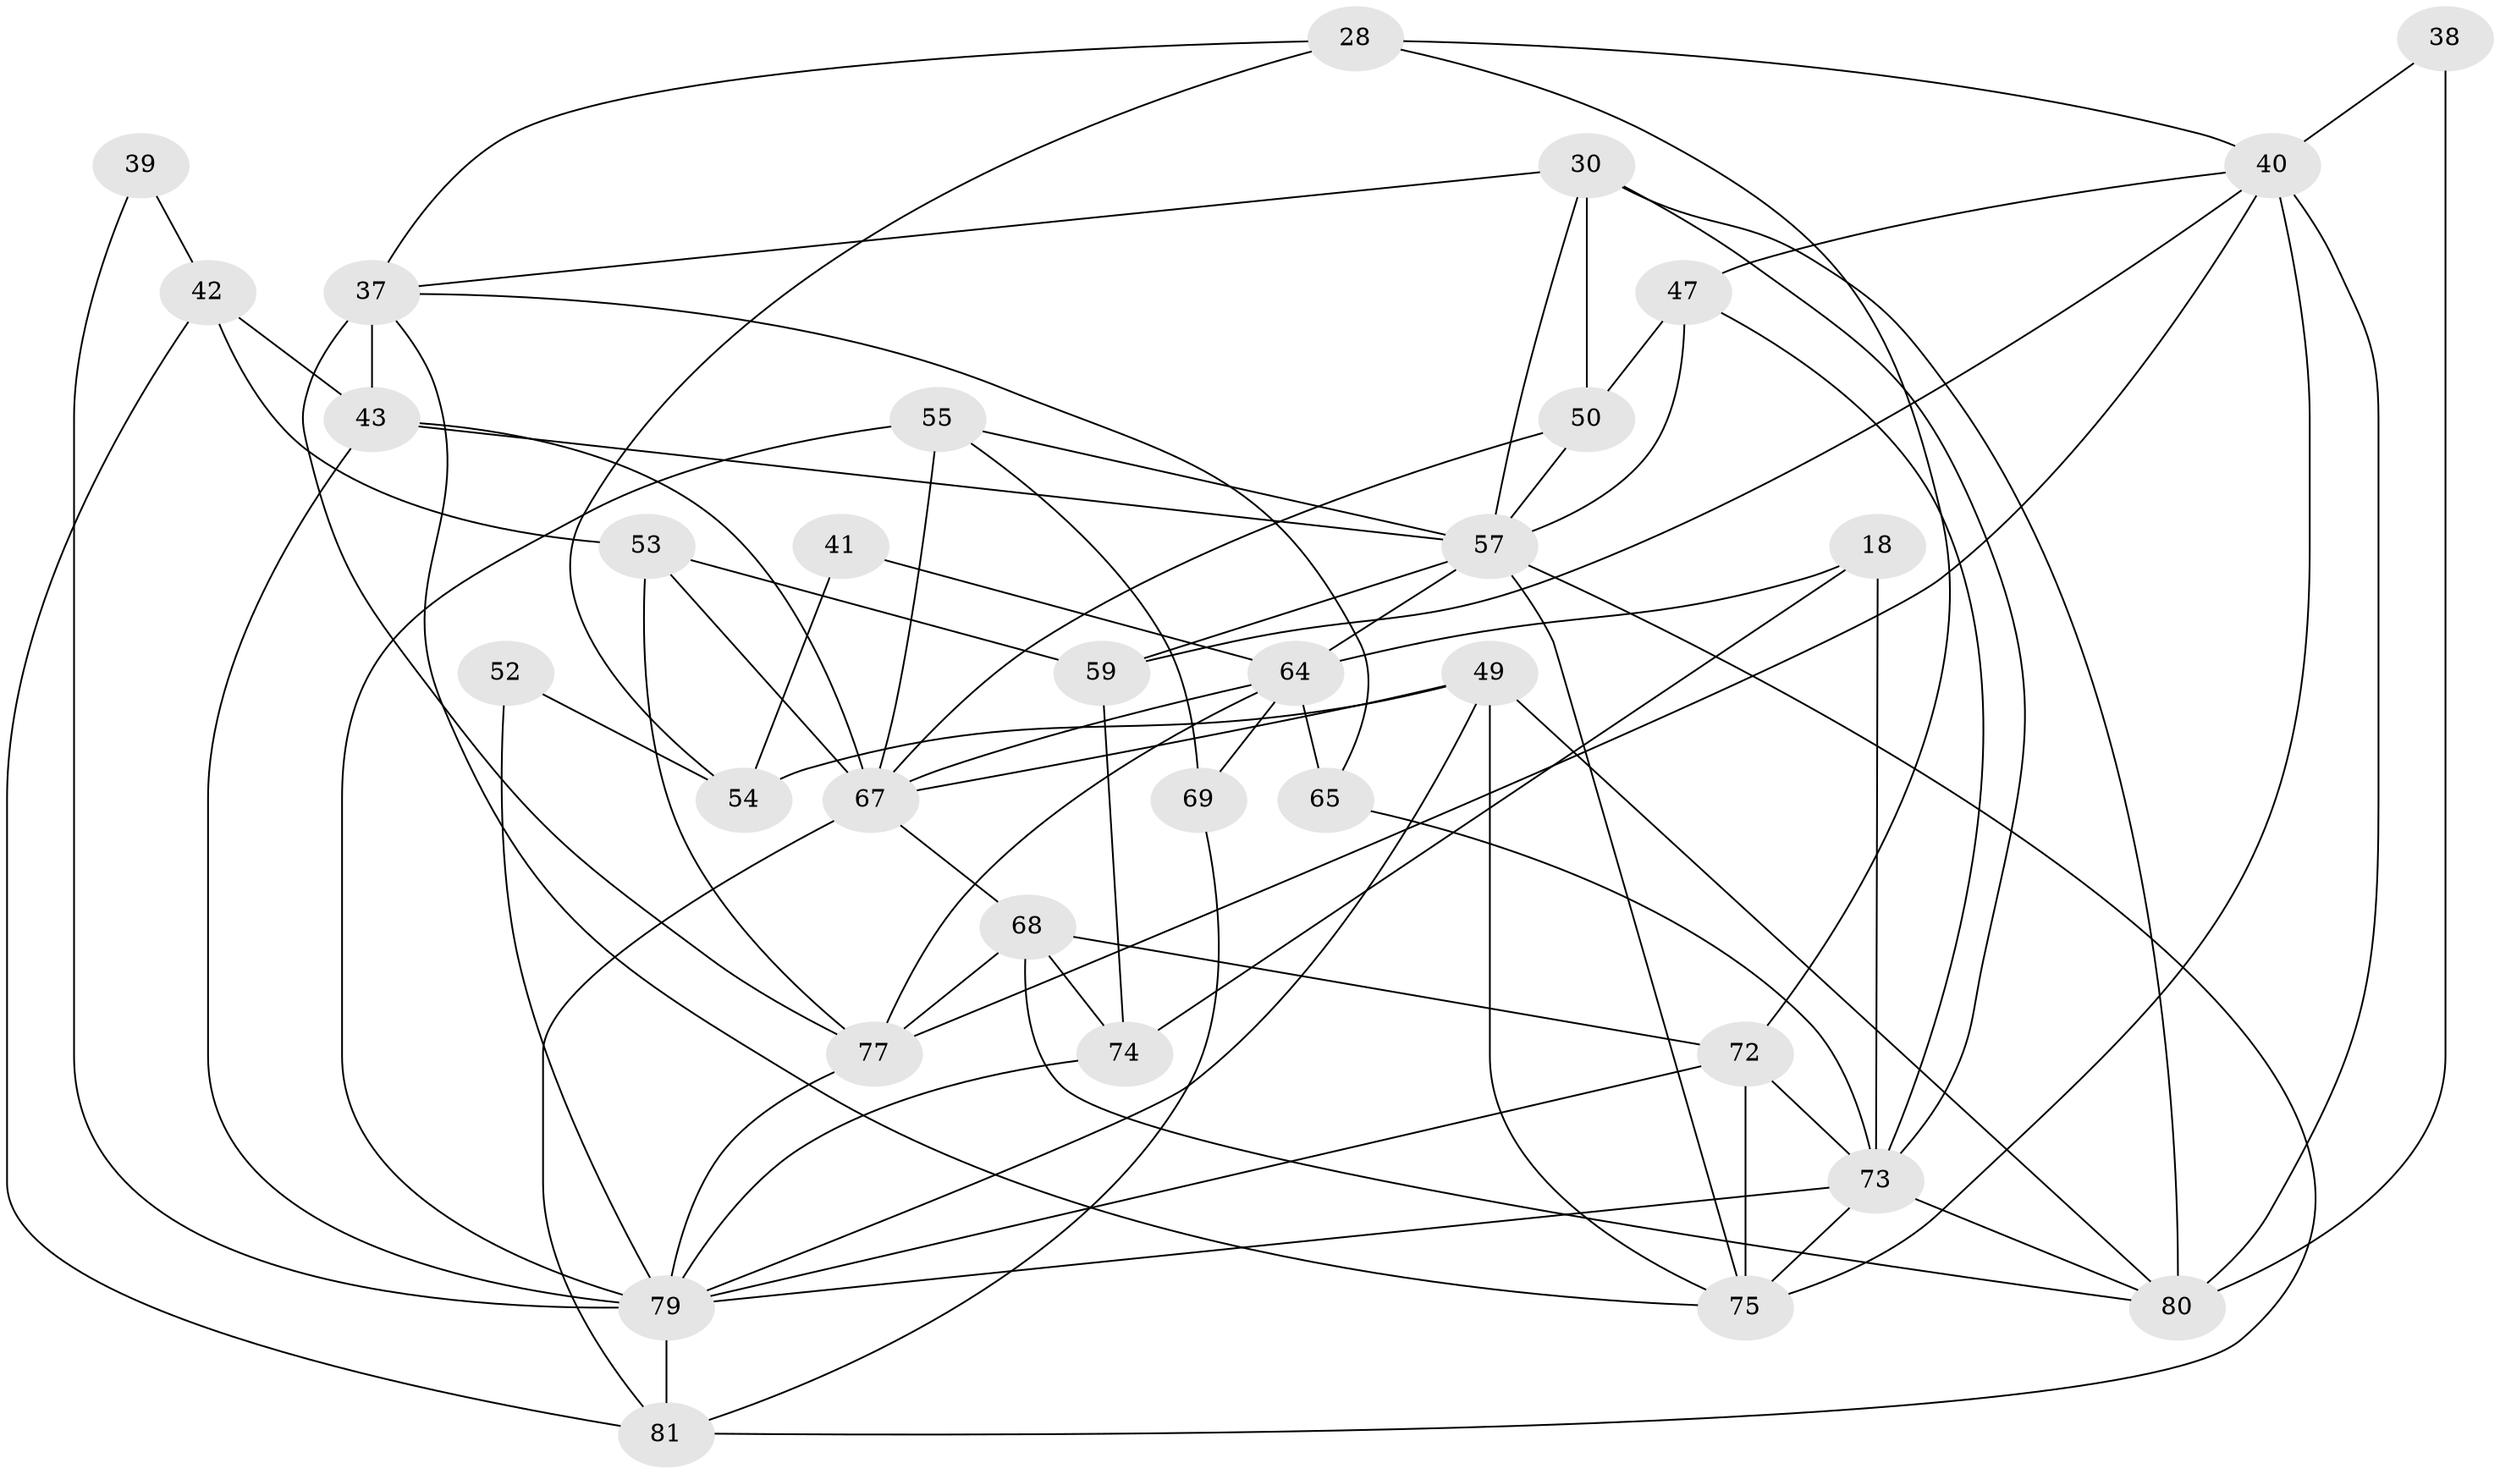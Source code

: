 // original degree distribution, {4: 0.2839506172839506, 2: 0.14814814814814814, 5: 0.2222222222222222, 7: 0.024691358024691357, 3: 0.2222222222222222, 6: 0.08641975308641975, 8: 0.012345679012345678}
// Generated by graph-tools (version 1.1) at 2025/54/03/04/25 21:54:58]
// undirected, 32 vertices, 78 edges
graph export_dot {
graph [start="1"]
  node [color=gray90,style=filled];
  18;
  28;
  30 [super="+16"];
  37 [super="+25"];
  38;
  39;
  40 [super="+1+12+21"];
  41;
  42 [super="+9"];
  43 [super="+8+27"];
  47;
  49 [super="+10"];
  50 [super="+2"];
  52;
  53;
  54;
  55 [super="+22+32"];
  57 [super="+33"];
  59;
  64 [super="+44"];
  65 [super="+45"];
  67 [super="+20+58+62"];
  68 [super="+51"];
  69;
  72 [super="+23"];
  73 [super="+29+34"];
  74 [super="+35"];
  75 [super="+24"];
  77 [super="+70+17+6"];
  79 [super="+71"];
  80 [super="+36"];
  81 [super="+11+78+76"];
  18 -- 74;
  18 -- 73 [weight=3];
  18 -- 64;
  28 -- 72;
  28 -- 37;
  28 -- 54;
  28 -- 40;
  30 -- 80 [weight=2];
  30 -- 50 [weight=3];
  30 -- 37;
  30 -- 73;
  30 -- 57;
  37 -- 75;
  37 -- 77 [weight=3];
  37 -- 65;
  37 -- 43 [weight=2];
  38 -- 80 [weight=2];
  38 -- 40;
  39 -- 42 [weight=2];
  39 -- 79 [weight=2];
  40 -- 47;
  40 -- 75;
  40 -- 80;
  40 -- 59;
  40 -- 77 [weight=2];
  41 -- 54;
  41 -- 64;
  42 -- 43 [weight=2];
  42 -- 53 [weight=2];
  42 -- 81;
  43 -- 57;
  43 -- 79 [weight=2];
  43 -- 67;
  47 -- 50;
  47 -- 73 [weight=2];
  47 -- 57;
  49 -- 54 [weight=2];
  49 -- 67;
  49 -- 80 [weight=2];
  49 -- 75;
  49 -- 79;
  50 -- 57;
  50 -- 67;
  52 -- 54;
  52 -- 79;
  53 -- 59;
  53 -- 67;
  53 -- 77;
  55 -- 69;
  55 -- 67 [weight=3];
  55 -- 57 [weight=2];
  55 -- 79;
  57 -- 64;
  57 -- 75;
  57 -- 81 [weight=2];
  57 -- 59;
  59 -- 74 [weight=2];
  64 -- 69;
  64 -- 67 [weight=2];
  64 -- 65;
  64 -- 77 [weight=2];
  65 -- 73;
  67 -- 68 [weight=2];
  67 -- 81 [weight=3];
  68 -- 80 [weight=2];
  68 -- 74;
  68 -- 72;
  68 -- 77;
  69 -- 81;
  72 -- 75 [weight=2];
  72 -- 73 [weight=2];
  72 -- 79;
  73 -- 80;
  73 -- 79 [weight=3];
  73 -- 75;
  74 -- 79;
  77 -- 79;
  79 -- 81 [weight=3];
}
